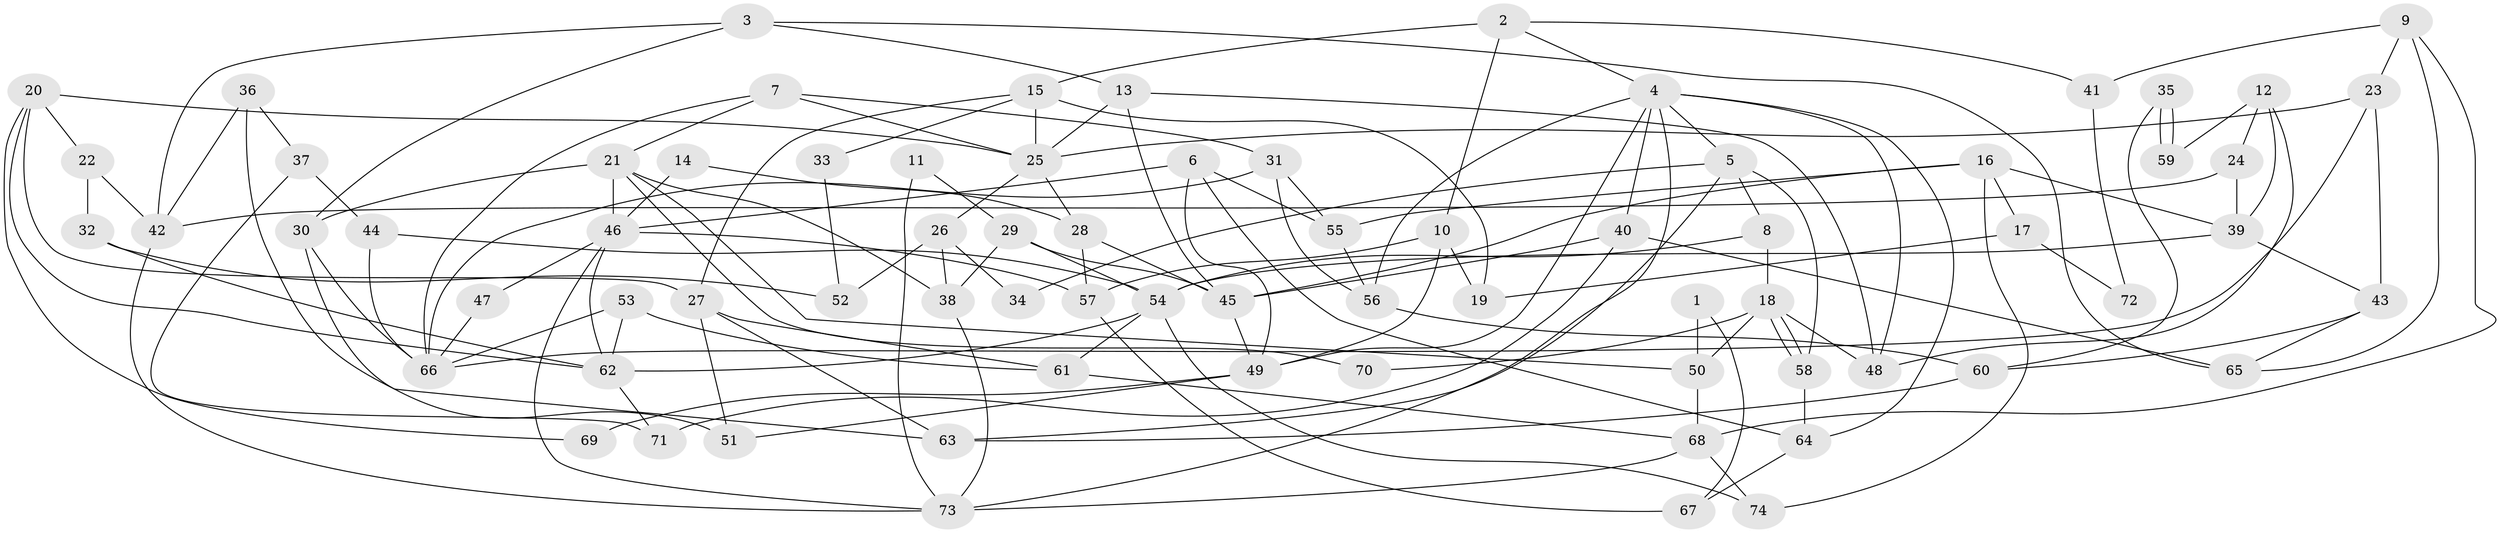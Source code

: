 // Generated by graph-tools (version 1.1) at 2025/02/03/09/25 03:02:02]
// undirected, 74 vertices, 148 edges
graph export_dot {
graph [start="1"]
  node [color=gray90,style=filled];
  1;
  2;
  3;
  4;
  5;
  6;
  7;
  8;
  9;
  10;
  11;
  12;
  13;
  14;
  15;
  16;
  17;
  18;
  19;
  20;
  21;
  22;
  23;
  24;
  25;
  26;
  27;
  28;
  29;
  30;
  31;
  32;
  33;
  34;
  35;
  36;
  37;
  38;
  39;
  40;
  41;
  42;
  43;
  44;
  45;
  46;
  47;
  48;
  49;
  50;
  51;
  52;
  53;
  54;
  55;
  56;
  57;
  58;
  59;
  60;
  61;
  62;
  63;
  64;
  65;
  66;
  67;
  68;
  69;
  70;
  71;
  72;
  73;
  74;
  1 -- 50;
  1 -- 67;
  2 -- 15;
  2 -- 4;
  2 -- 10;
  2 -- 41;
  3 -- 65;
  3 -- 13;
  3 -- 30;
  3 -- 42;
  4 -- 40;
  4 -- 48;
  4 -- 5;
  4 -- 49;
  4 -- 56;
  4 -- 64;
  4 -- 73;
  5 -- 58;
  5 -- 8;
  5 -- 34;
  5 -- 63;
  6 -- 46;
  6 -- 49;
  6 -- 55;
  6 -- 64;
  7 -- 21;
  7 -- 66;
  7 -- 25;
  7 -- 31;
  8 -- 54;
  8 -- 18;
  9 -- 68;
  9 -- 23;
  9 -- 41;
  9 -- 65;
  10 -- 49;
  10 -- 19;
  10 -- 57;
  11 -- 29;
  11 -- 73;
  12 -- 39;
  12 -- 48;
  12 -- 24;
  12 -- 59;
  13 -- 25;
  13 -- 45;
  13 -- 48;
  14 -- 28;
  14 -- 46;
  15 -- 27;
  15 -- 25;
  15 -- 19;
  15 -- 33;
  16 -- 39;
  16 -- 55;
  16 -- 17;
  16 -- 45;
  16 -- 74;
  17 -- 19;
  17 -- 72;
  18 -- 58;
  18 -- 58;
  18 -- 48;
  18 -- 50;
  18 -- 70;
  20 -- 25;
  20 -- 27;
  20 -- 22;
  20 -- 62;
  20 -- 69;
  21 -- 30;
  21 -- 50;
  21 -- 38;
  21 -- 46;
  21 -- 70;
  22 -- 42;
  22 -- 32;
  23 -- 25;
  23 -- 66;
  23 -- 43;
  24 -- 42;
  24 -- 39;
  25 -- 28;
  25 -- 26;
  26 -- 38;
  26 -- 34;
  26 -- 52;
  27 -- 51;
  27 -- 63;
  27 -- 61;
  28 -- 45;
  28 -- 57;
  29 -- 38;
  29 -- 54;
  29 -- 45;
  30 -- 66;
  30 -- 51;
  31 -- 55;
  31 -- 56;
  31 -- 66;
  32 -- 62;
  32 -- 52;
  33 -- 52;
  35 -- 60;
  35 -- 59;
  35 -- 59;
  36 -- 37;
  36 -- 42;
  36 -- 63;
  37 -- 44;
  37 -- 71;
  38 -- 73;
  39 -- 43;
  39 -- 54;
  40 -- 65;
  40 -- 45;
  40 -- 71;
  41 -- 72;
  42 -- 73;
  43 -- 60;
  43 -- 65;
  44 -- 66;
  44 -- 54;
  45 -- 49;
  46 -- 62;
  46 -- 47;
  46 -- 57;
  46 -- 73;
  47 -- 66;
  49 -- 51;
  49 -- 69;
  50 -- 68;
  53 -- 62;
  53 -- 61;
  53 -- 66;
  54 -- 61;
  54 -- 62;
  54 -- 74;
  55 -- 56;
  56 -- 60;
  57 -- 67;
  58 -- 64;
  60 -- 63;
  61 -- 68;
  62 -- 71;
  64 -- 67;
  68 -- 74;
  68 -- 73;
}
